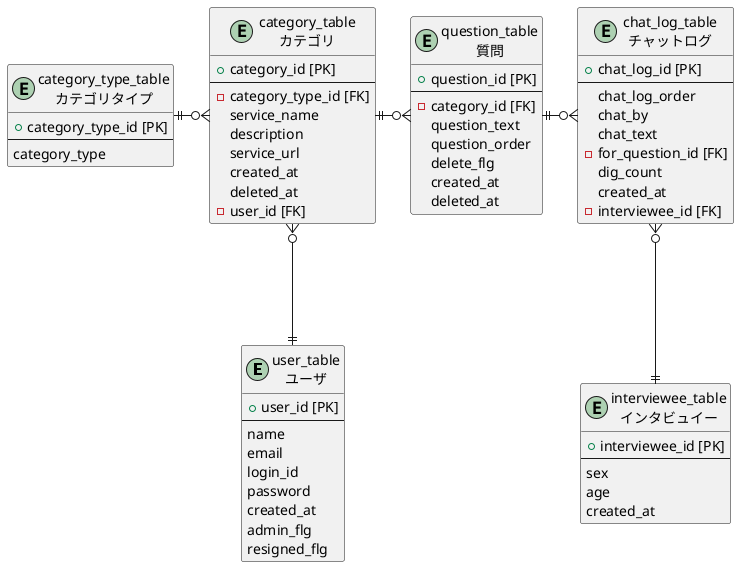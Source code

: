 @startuml tables
entity user_table as "user_table\nユーザ" {
  + user_id [PK]
  --
  name
  email
  login_id
  password
  created_at
  admin_flg
  resigned_flg
}

entity interviewee_table as "interviewee_table\nインタビュイー" {
  + interviewee_id [PK]
  --
  sex
  age
  created_at
}

entity category_table as "category_table\nカテゴリ" {
  + category_id [PK]
  --
  - category_type_id [FK]
  service_name
  description
  service_url
  created_at
  deleted_at
  - user_id [FK]
}

entity category_type_table as "category_type_table\nカテゴリタイプ" {
  + category_type_id [PK]
  --
  category_type
}

entity question_table as "question_table\n質問" {
  + question_id [PK]
  --
  - category_id [FK]
  question_text
  question_order
  delete_flg
  created_at
  deleted_at
}


' entity scenario_table as "scenario_table\nシナリオ管理" {
'   + scenario_id [PK]
'   --
'   ' - category_id [FK]
'   distributed_url
'   created_at
'   updated_at
' }

entity chat_log_table as "chat_log_table\nチャットログ" {
  + chat_log_id [PK]
  --
  ' - scenario_id [FK]
  chat_log_order
  chat_by
  chat_text
  - for_question_id [FK]
  dig_count
  created_at
  - interviewee_id [FK]
}

user_table ||-u--o{ category_table
category_type_table ||-r--o{ category_table
' scenario_table ||-l--o{ question_table
category_table ||-r--o{ question_table
interviewee_table ||-u--o{ chat_log_table
question_table ||-r--o{ chat_log_table

@enduml

